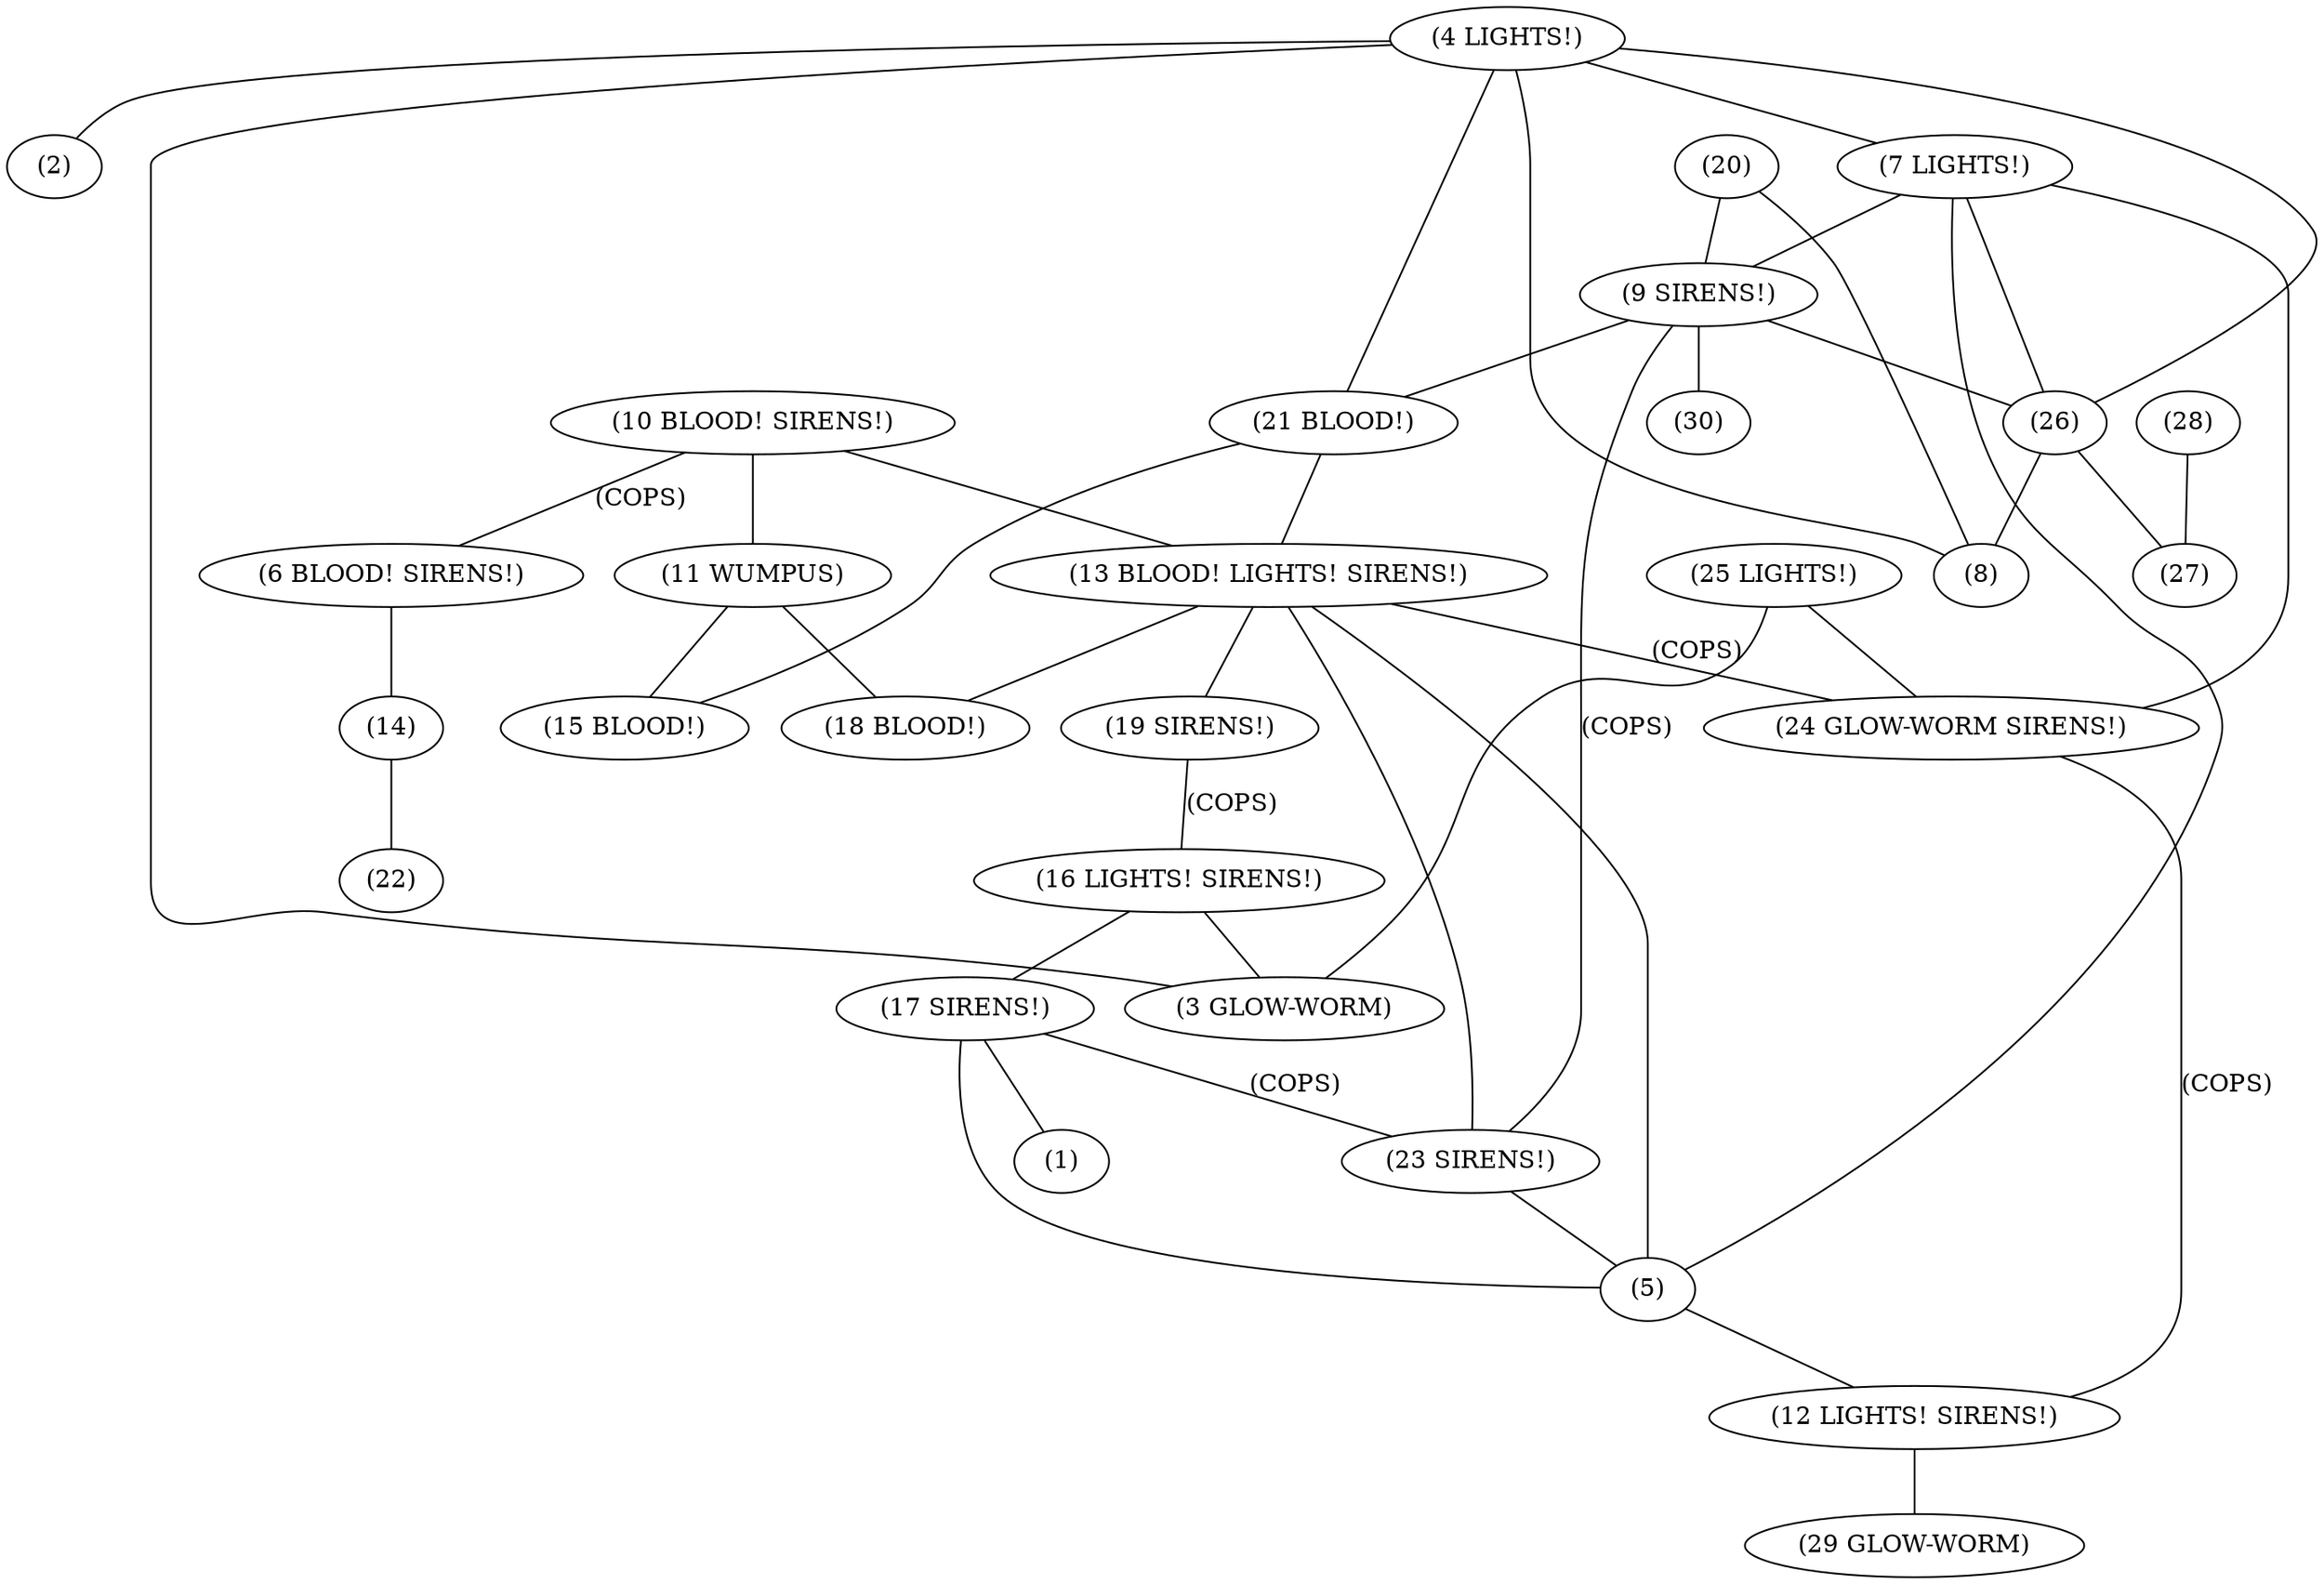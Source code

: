 graph{
1[label="(1)"];
2[label="(2)"];
3[label="(3 GLOW-WORM)"];
4[label="(4 LIGHTS!)"];
5[label="(5)"];
6[label="(6 BLOOD! SIRENS!)"];
7[label="(7 LIGHTS!)"];
8[label="(8)"];
9[label="(9 SIRENS!)"];
10[label="(10 BLOOD! SIRENS!)"];
11[label="(11 WUMPUS)"];
12[label="(12 LIGHTS! SIRENS!)"];
13[label="(13 BLOOD! LIGHTS! SIRENS!)"];
14[label="(14)"];
15[label="(15 BLOOD!)"];
16[label="(16 LIGHTS! SIRENS!)"];
17[label="(17 SIRENS!)"];
18[label="(18 BLOOD!)"];
19[label="(19 SIRENS!)"];
20[label="(20)"];
21[label="(21 BLOOD!)"];
22[label="(22)"];
23[label="(23 SIRENS!)"];
24[label="(24 GLOW-WORM SIRENS!)"];
25[label="(25 LIGHTS!)"];
26[label="(26)"];
27[label="(27)"];
28[label="(28)"];
29[label="(29 GLOW-WORM)"];
30[label="(30)"];
14--22[label=""];
6--14[label=""];
12--29[label=""];
5--12[label=""];
23--5[label=""];
17--5[label=""];
17--1[label=""];
17--23[label="(COPS)"];
16--3[label=""];
16--17[label=""];
19--16[label="(COPS)"];
24--12[label="(COPS)"];
25--3[label=""];
25--24[label=""];
28--27[label=""];
26--8[label=""];
26--27[label=""];
13--19[label=""];
13--18[label=""];
13--24[label="(COPS)"];
13--23[label=""];
13--5[label=""];
21--13[label=""];
21--15[label=""];
9--26[label=""];
9--30[label=""];
9--21[label=""];
9--23[label="(COPS)"];
20--8[label=""];
20--9[label=""];
11--18[label=""];
11--15[label=""];
10--6[label="(COPS)"];
10--13[label=""];
10--11[label=""];
7--24[label=""];
7--5[label=""];
7--9[label=""];
7--26[label=""];
4--2[label=""];
4--26[label=""];
4--8[label=""];
4--3[label=""];
4--21[label=""];
4--7[label=""];}